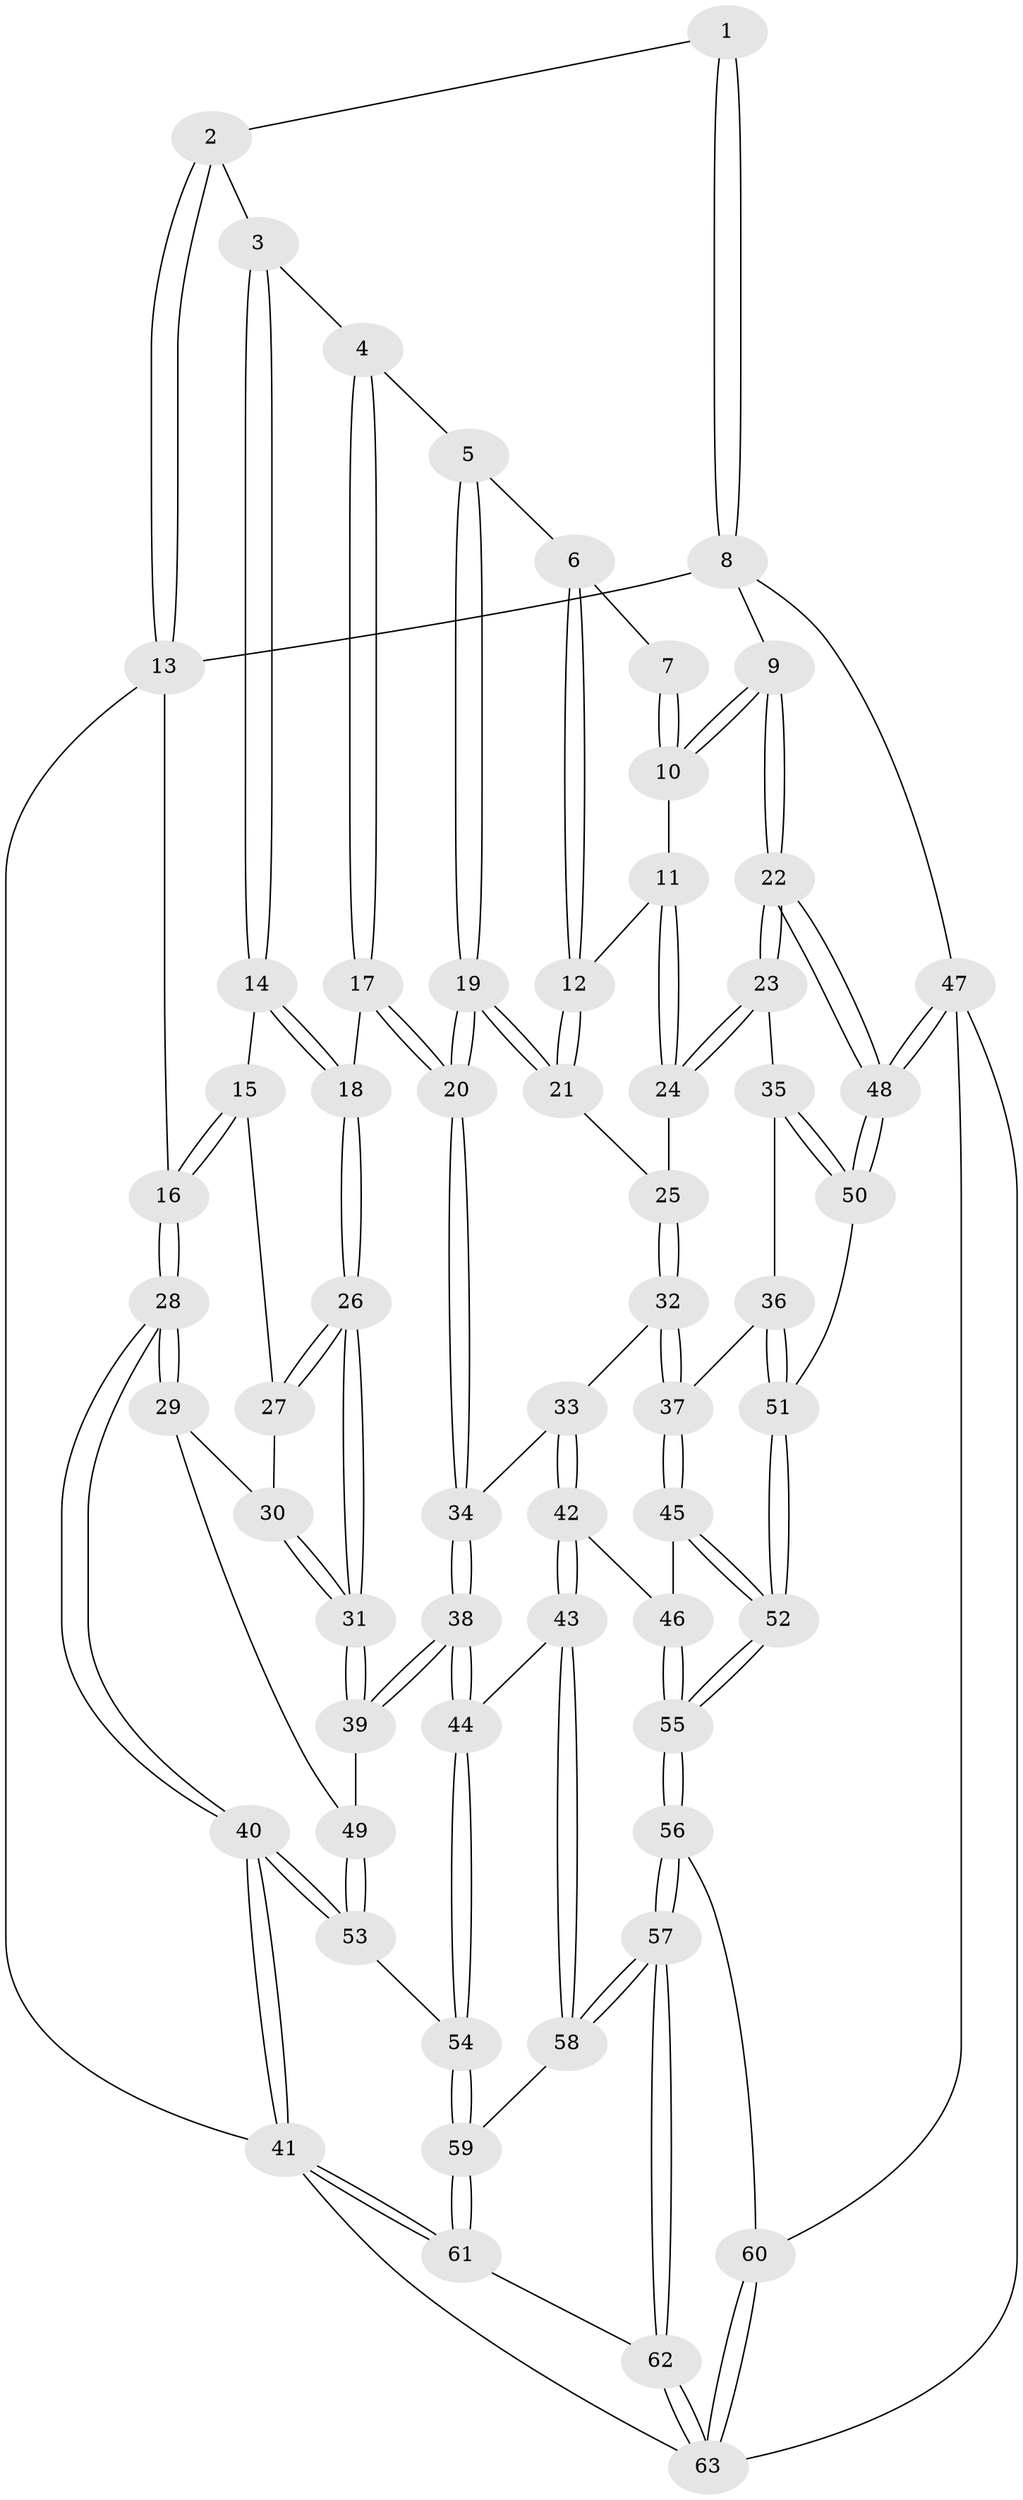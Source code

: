 // Generated by graph-tools (version 1.1) at 2025/11/02/27/25 16:11:58]
// undirected, 63 vertices, 154 edges
graph export_dot {
graph [start="1"]
  node [color=gray90,style=filled];
  1 [pos="+0.5645922126648485+0"];
  2 [pos="+0+0"];
  3 [pos="+0.22508087424647819+0.14513705987338663"];
  4 [pos="+0.31559140922362044+0.15963230611407475"];
  5 [pos="+0.4196354064824563+0.15063347715940567"];
  6 [pos="+0.49653767291991563+0.0748591023588423"];
  7 [pos="+0.5583241427019875+0"];
  8 [pos="+1+0"];
  9 [pos="+1+0.15187382875708902"];
  10 [pos="+0.7366861097861689+0.18872802231701719"];
  11 [pos="+0.7176482644093982+0.2114833877544475"];
  12 [pos="+0.6214992699863429+0.26827034601416044"];
  13 [pos="+0+0"];
  14 [pos="+0.19653388048522183+0.2489820258790675"];
  15 [pos="+0.14173996644222334+0.29564869162794283"];
  16 [pos="+0+0.14923104471311113"];
  17 [pos="+0.3243665963879874+0.3812327267610343"];
  18 [pos="+0.3164562336260186+0.38328978280178494"];
  19 [pos="+0.4516174788185079+0.3568174119012648"];
  20 [pos="+0.4308075777800446+0.3808301451031017"];
  21 [pos="+0.6009850364635912+0.3366753767406178"];
  22 [pos="+1+0.38815775526866153"];
  23 [pos="+0.9152442950956786+0.4127098597050674"];
  24 [pos="+0.7696515546381687+0.3644456079008884"];
  25 [pos="+0.6316384429106274+0.37125903885218414"];
  26 [pos="+0.2575005062439004+0.43992694535774196"];
  27 [pos="+0.13576203905623516+0.34289060150596834"];
  28 [pos="+0+0.43329560907162346"];
  29 [pos="+0.02949222184908017+0.4427640838407194"];
  30 [pos="+0.09271726529107237+0.3891363051040417"];
  31 [pos="+0.24503951375378805+0.47088970281318465"];
  32 [pos="+0.6374800769845039+0.44169915890548667"];
  33 [pos="+0.5278637606128378+0.4944120238761224"];
  34 [pos="+0.4386335258061746+0.4164040960427924"];
  35 [pos="+0.7209002082426667+0.5384499056810821"];
  36 [pos="+0.7004524047441318+0.5431864557037277"];
  37 [pos="+0.688932705045107+0.5433478317504383"];
  38 [pos="+0.39424416197278866+0.6001758534279518"];
  39 [pos="+0.234729057228999+0.5033658311567779"];
  40 [pos="+0+0.7736569572571133"];
  41 [pos="+0+1"];
  42 [pos="+0.5473943868671126+0.5929597442632949"];
  43 [pos="+0.43710597045458544+0.6408771808116356"];
  44 [pos="+0.40393808770767725+0.6235927990424979"];
  45 [pos="+0.6475841100321654+0.5843905473952486"];
  46 [pos="+0.625366820334541+0.6038930793855846"];
  47 [pos="+1+0.6982169504034933"];
  48 [pos="+1+0.6623926616465318"];
  49 [pos="+0.17298312159890208+0.5470562958396481"];
  50 [pos="+0.8665042258223277+0.6738195136728871"];
  51 [pos="+0.7795098091698833+0.7097086591798922"];
  52 [pos="+0.77690283257494+0.7119145559265222"];
  53 [pos="+0.1384139953506307+0.7032911505251991"];
  54 [pos="+0.2141366461152753+0.7510970701643213"];
  55 [pos="+0.6588324337819876+0.8297007168237923"];
  56 [pos="+0.6356252147246392+0.9034047507371906"];
  57 [pos="+0.6012621328647016+0.9412012196726232"];
  58 [pos="+0.47049585669008837+0.7440930711307936"];
  59 [pos="+0.24369048859763145+0.8125937952019304"];
  60 [pos="+0.8920078185305401+0.8593437036705719"];
  61 [pos="+0.3241731075789297+1"];
  62 [pos="+0.5509947316505596+1"];
  63 [pos="+0.9537541670779929+1"];
  1 -- 2;
  1 -- 8;
  1 -- 8;
  2 -- 3;
  2 -- 13;
  2 -- 13;
  3 -- 4;
  3 -- 14;
  3 -- 14;
  4 -- 5;
  4 -- 17;
  4 -- 17;
  5 -- 6;
  5 -- 19;
  5 -- 19;
  6 -- 7;
  6 -- 12;
  6 -- 12;
  7 -- 10;
  7 -- 10;
  8 -- 9;
  8 -- 13;
  8 -- 47;
  9 -- 10;
  9 -- 10;
  9 -- 22;
  9 -- 22;
  10 -- 11;
  11 -- 12;
  11 -- 24;
  11 -- 24;
  12 -- 21;
  12 -- 21;
  13 -- 16;
  13 -- 41;
  14 -- 15;
  14 -- 18;
  14 -- 18;
  15 -- 16;
  15 -- 16;
  15 -- 27;
  16 -- 28;
  16 -- 28;
  17 -- 18;
  17 -- 20;
  17 -- 20;
  18 -- 26;
  18 -- 26;
  19 -- 20;
  19 -- 20;
  19 -- 21;
  19 -- 21;
  20 -- 34;
  20 -- 34;
  21 -- 25;
  22 -- 23;
  22 -- 23;
  22 -- 48;
  22 -- 48;
  23 -- 24;
  23 -- 24;
  23 -- 35;
  24 -- 25;
  25 -- 32;
  25 -- 32;
  26 -- 27;
  26 -- 27;
  26 -- 31;
  26 -- 31;
  27 -- 30;
  28 -- 29;
  28 -- 29;
  28 -- 40;
  28 -- 40;
  29 -- 30;
  29 -- 49;
  30 -- 31;
  30 -- 31;
  31 -- 39;
  31 -- 39;
  32 -- 33;
  32 -- 37;
  32 -- 37;
  33 -- 34;
  33 -- 42;
  33 -- 42;
  34 -- 38;
  34 -- 38;
  35 -- 36;
  35 -- 50;
  35 -- 50;
  36 -- 37;
  36 -- 51;
  36 -- 51;
  37 -- 45;
  37 -- 45;
  38 -- 39;
  38 -- 39;
  38 -- 44;
  38 -- 44;
  39 -- 49;
  40 -- 41;
  40 -- 41;
  40 -- 53;
  40 -- 53;
  41 -- 61;
  41 -- 61;
  41 -- 63;
  42 -- 43;
  42 -- 43;
  42 -- 46;
  43 -- 44;
  43 -- 58;
  43 -- 58;
  44 -- 54;
  44 -- 54;
  45 -- 46;
  45 -- 52;
  45 -- 52;
  46 -- 55;
  46 -- 55;
  47 -- 48;
  47 -- 48;
  47 -- 60;
  47 -- 63;
  48 -- 50;
  48 -- 50;
  49 -- 53;
  49 -- 53;
  50 -- 51;
  51 -- 52;
  51 -- 52;
  52 -- 55;
  52 -- 55;
  53 -- 54;
  54 -- 59;
  54 -- 59;
  55 -- 56;
  55 -- 56;
  56 -- 57;
  56 -- 57;
  56 -- 60;
  57 -- 58;
  57 -- 58;
  57 -- 62;
  57 -- 62;
  58 -- 59;
  59 -- 61;
  59 -- 61;
  60 -- 63;
  60 -- 63;
  61 -- 62;
  62 -- 63;
  62 -- 63;
}
